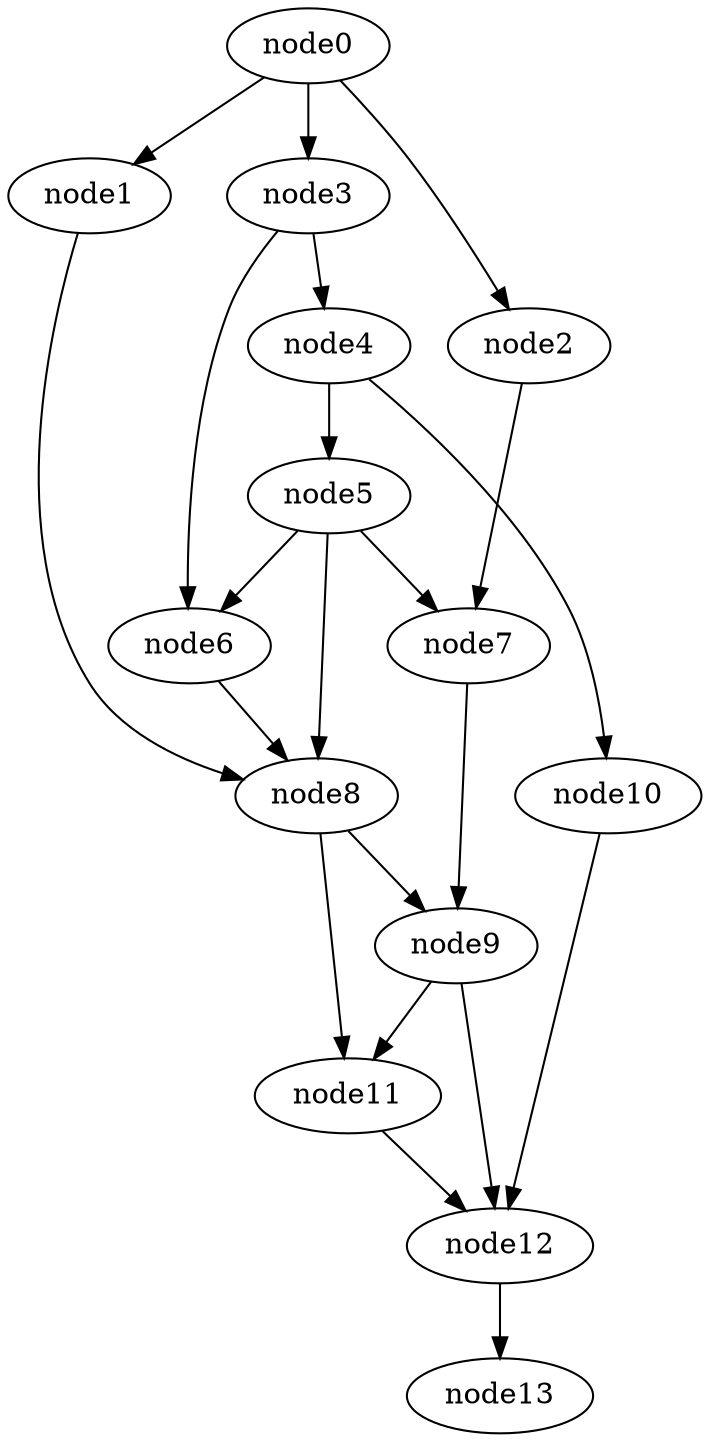 digraph g{
	node13
	node12 -> node13
	node11 -> node12
	node10 -> node12
	node9 -> node12
	node9 -> node11
	node8 -> node11
	node8 -> node9
	node7 -> node9
	node6 -> node8
	node5 -> node8
	node5 -> node7
	node5 -> node6
	node4 -> node10
	node4 -> node5
	node3 -> node6
	node3 -> node4
	node2 -> node7
	node1 -> node8
	node0 -> node3
	node0 -> node2
	node0 -> node1
}
